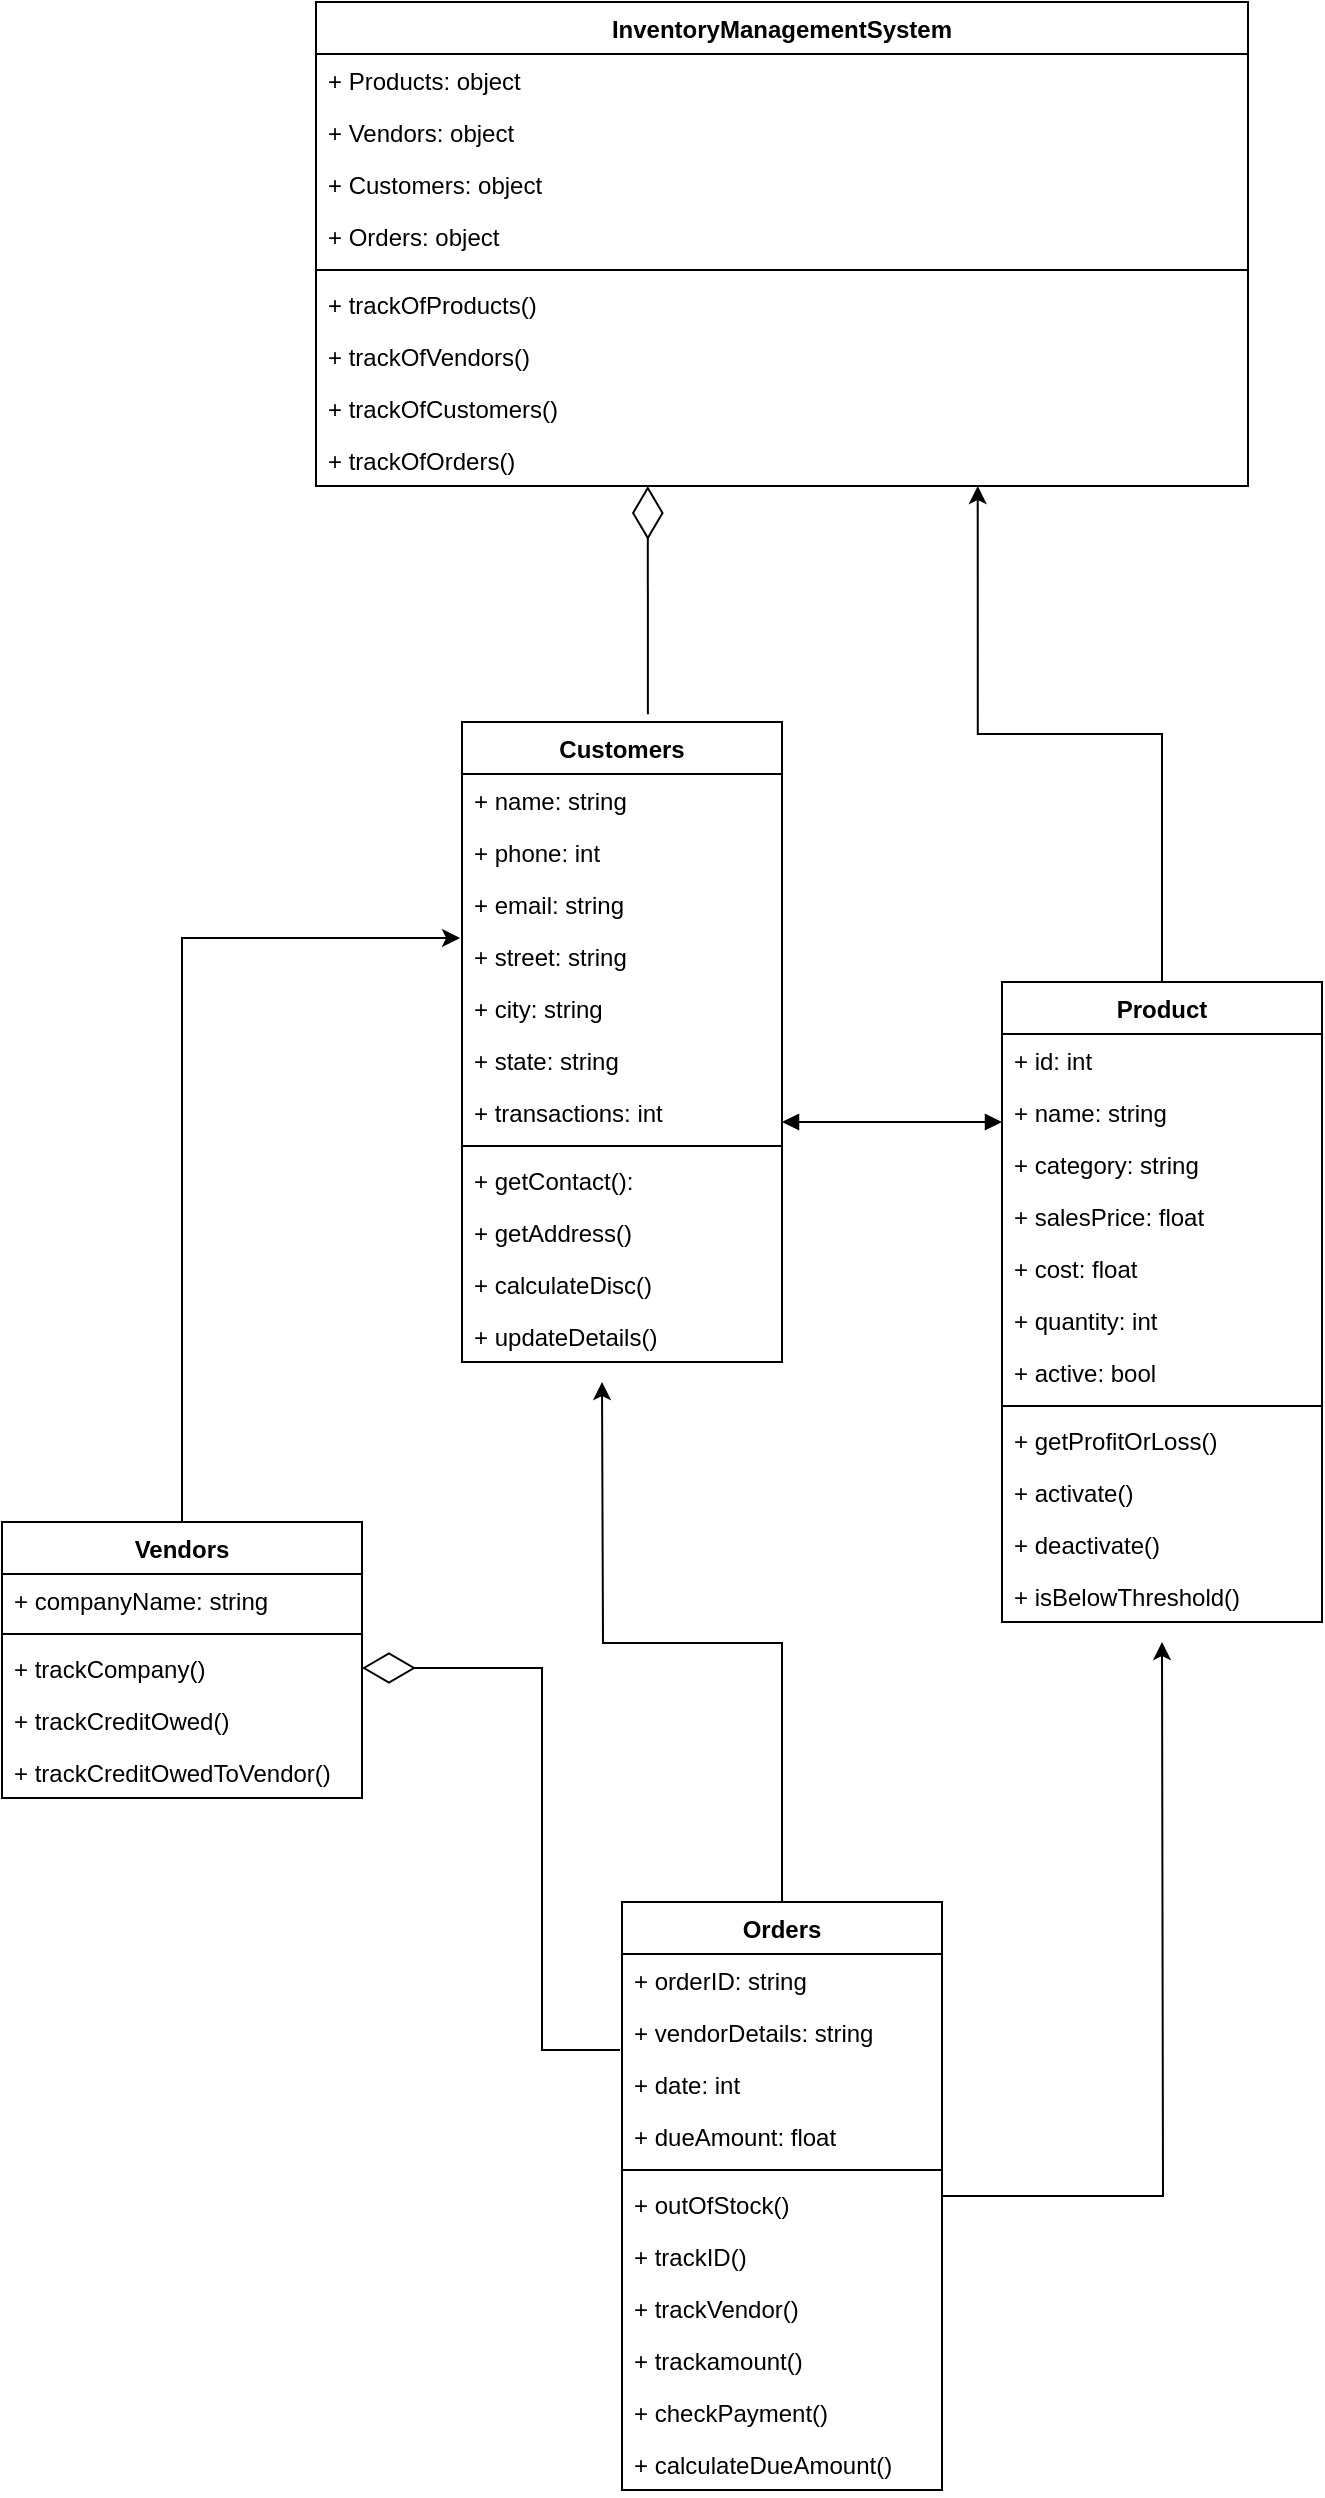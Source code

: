 <mxfile version="15.7.4" type="github">
  <diagram id="4TbU_epsyEHLMyrJDHha" name="Page-1">
    <mxGraphModel dx="868" dy="1651" grid="1" gridSize="10" guides="1" tooltips="1" connect="1" arrows="1" fold="1" page="1" pageScale="1" pageWidth="827" pageHeight="1169" math="0" shadow="0">
      <root>
        <mxCell id="0" />
        <mxCell id="1" parent="0" />
        <mxCell id="at3cq2nM4BJfjRinCHAx-1" value="Customers" style="swimlane;fontStyle=1;align=center;verticalAlign=top;childLayout=stackLayout;horizontal=1;startSize=26;horizontalStack=0;resizeParent=1;resizeParentMax=0;resizeLast=0;collapsible=1;marginBottom=0;" vertex="1" parent="1">
          <mxGeometry x="330" y="210" width="160" height="320" as="geometry" />
        </mxCell>
        <mxCell id="at3cq2nM4BJfjRinCHAx-2" value="+ name: string" style="text;strokeColor=none;fillColor=none;align=left;verticalAlign=top;spacingLeft=4;spacingRight=4;overflow=hidden;rotatable=0;points=[[0,0.5],[1,0.5]];portConstraint=eastwest;" vertex="1" parent="at3cq2nM4BJfjRinCHAx-1">
          <mxGeometry y="26" width="160" height="26" as="geometry" />
        </mxCell>
        <mxCell id="at3cq2nM4BJfjRinCHAx-21" value="+ phone: int" style="text;strokeColor=none;fillColor=none;align=left;verticalAlign=top;spacingLeft=4;spacingRight=4;overflow=hidden;rotatable=0;points=[[0,0.5],[1,0.5]];portConstraint=eastwest;" vertex="1" parent="at3cq2nM4BJfjRinCHAx-1">
          <mxGeometry y="52" width="160" height="26" as="geometry" />
        </mxCell>
        <mxCell id="at3cq2nM4BJfjRinCHAx-22" value="+ email: string" style="text;strokeColor=none;fillColor=none;align=left;verticalAlign=top;spacingLeft=4;spacingRight=4;overflow=hidden;rotatable=0;points=[[0,0.5],[1,0.5]];portConstraint=eastwest;" vertex="1" parent="at3cq2nM4BJfjRinCHAx-1">
          <mxGeometry y="78" width="160" height="26" as="geometry" />
        </mxCell>
        <mxCell id="at3cq2nM4BJfjRinCHAx-23" value="+ street: string" style="text;strokeColor=none;fillColor=none;align=left;verticalAlign=top;spacingLeft=4;spacingRight=4;overflow=hidden;rotatable=0;points=[[0,0.5],[1,0.5]];portConstraint=eastwest;" vertex="1" parent="at3cq2nM4BJfjRinCHAx-1">
          <mxGeometry y="104" width="160" height="26" as="geometry" />
        </mxCell>
        <mxCell id="at3cq2nM4BJfjRinCHAx-24" value="+ city: string" style="text;strokeColor=none;fillColor=none;align=left;verticalAlign=top;spacingLeft=4;spacingRight=4;overflow=hidden;rotatable=0;points=[[0,0.5],[1,0.5]];portConstraint=eastwest;" vertex="1" parent="at3cq2nM4BJfjRinCHAx-1">
          <mxGeometry y="130" width="160" height="26" as="geometry" />
        </mxCell>
        <mxCell id="at3cq2nM4BJfjRinCHAx-32" value="+ state: string" style="text;strokeColor=none;fillColor=none;align=left;verticalAlign=top;spacingLeft=4;spacingRight=4;overflow=hidden;rotatable=0;points=[[0,0.5],[1,0.5]];portConstraint=eastwest;" vertex="1" parent="at3cq2nM4BJfjRinCHAx-1">
          <mxGeometry y="156" width="160" height="26" as="geometry" />
        </mxCell>
        <mxCell id="at3cq2nM4BJfjRinCHAx-20" value="+ transactions: int" style="text;strokeColor=none;fillColor=none;align=left;verticalAlign=top;spacingLeft=4;spacingRight=4;overflow=hidden;rotatable=0;points=[[0,0.5],[1,0.5]];portConstraint=eastwest;" vertex="1" parent="at3cq2nM4BJfjRinCHAx-1">
          <mxGeometry y="182" width="160" height="26" as="geometry" />
        </mxCell>
        <mxCell id="at3cq2nM4BJfjRinCHAx-3" value="" style="line;strokeWidth=1;fillColor=none;align=left;verticalAlign=middle;spacingTop=-1;spacingLeft=3;spacingRight=3;rotatable=0;labelPosition=right;points=[];portConstraint=eastwest;" vertex="1" parent="at3cq2nM4BJfjRinCHAx-1">
          <mxGeometry y="208" width="160" height="8" as="geometry" />
        </mxCell>
        <mxCell id="at3cq2nM4BJfjRinCHAx-5" value="+ getContact():" style="text;strokeColor=none;fillColor=none;align=left;verticalAlign=top;spacingLeft=4;spacingRight=4;overflow=hidden;rotatable=0;points=[[0,0.5],[1,0.5]];portConstraint=eastwest;" vertex="1" parent="at3cq2nM4BJfjRinCHAx-1">
          <mxGeometry y="216" width="160" height="26" as="geometry" />
        </mxCell>
        <mxCell id="at3cq2nM4BJfjRinCHAx-25" value="+ getAddress()&#xa;" style="text;strokeColor=none;fillColor=none;align=left;verticalAlign=top;spacingLeft=4;spacingRight=4;overflow=hidden;rotatable=0;points=[[0,0.5],[1,0.5]];portConstraint=eastwest;" vertex="1" parent="at3cq2nM4BJfjRinCHAx-1">
          <mxGeometry y="242" width="160" height="26" as="geometry" />
        </mxCell>
        <mxCell id="at3cq2nM4BJfjRinCHAx-35" value="+ calculateDisc()" style="text;strokeColor=none;fillColor=none;align=left;verticalAlign=top;spacingLeft=4;spacingRight=4;overflow=hidden;rotatable=0;points=[[0,0.5],[1,0.5]];portConstraint=eastwest;" vertex="1" parent="at3cq2nM4BJfjRinCHAx-1">
          <mxGeometry y="268" width="160" height="26" as="geometry" />
        </mxCell>
        <mxCell id="at3cq2nM4BJfjRinCHAx-4" value="+ updateDetails()&#xa;" style="text;strokeColor=none;fillColor=none;align=left;verticalAlign=top;spacingLeft=4;spacingRight=4;overflow=hidden;rotatable=0;points=[[0,0.5],[1,0.5]];portConstraint=eastwest;" vertex="1" parent="at3cq2nM4BJfjRinCHAx-1">
          <mxGeometry y="294" width="160" height="26" as="geometry" />
        </mxCell>
        <mxCell id="at3cq2nM4BJfjRinCHAx-54" style="edgeStyle=orthogonalEdgeStyle;rounded=0;orthogonalLoop=1;jettySize=auto;html=1;exitX=0.5;exitY=0;exitDx=0;exitDy=0;entryX=0.71;entryY=1;entryDx=0;entryDy=0;entryPerimeter=0;" edge="1" parent="1" source="at3cq2nM4BJfjRinCHAx-7" target="at3cq2nM4BJfjRinCHAx-45">
          <mxGeometry relative="1" as="geometry">
            <mxPoint x="590" y="170" as="targetPoint" />
          </mxGeometry>
        </mxCell>
        <mxCell id="at3cq2nM4BJfjRinCHAx-7" value="Product" style="swimlane;fontStyle=1;align=center;verticalAlign=top;childLayout=stackLayout;horizontal=1;startSize=26;horizontalStack=0;resizeParent=1;resizeParentMax=0;resizeLast=0;collapsible=1;marginBottom=0;" vertex="1" parent="1">
          <mxGeometry x="600" y="340" width="160" height="320" as="geometry" />
        </mxCell>
        <mxCell id="at3cq2nM4BJfjRinCHAx-11" value="+ id: int" style="text;strokeColor=none;fillColor=none;align=left;verticalAlign=top;spacingLeft=4;spacingRight=4;overflow=hidden;rotatable=0;points=[[0,0.5],[1,0.5]];portConstraint=eastwest;" vertex="1" parent="at3cq2nM4BJfjRinCHAx-7">
          <mxGeometry y="26" width="160" height="26" as="geometry" />
        </mxCell>
        <mxCell id="at3cq2nM4BJfjRinCHAx-12" value="+ name: string" style="text;strokeColor=none;fillColor=none;align=left;verticalAlign=top;spacingLeft=4;spacingRight=4;overflow=hidden;rotatable=0;points=[[0,0.5],[1,0.5]];portConstraint=eastwest;" vertex="1" parent="at3cq2nM4BJfjRinCHAx-7">
          <mxGeometry y="52" width="160" height="26" as="geometry" />
        </mxCell>
        <mxCell id="at3cq2nM4BJfjRinCHAx-13" value="+ category: string" style="text;strokeColor=none;fillColor=none;align=left;verticalAlign=top;spacingLeft=4;spacingRight=4;overflow=hidden;rotatable=0;points=[[0,0.5],[1,0.5]];portConstraint=eastwest;" vertex="1" parent="at3cq2nM4BJfjRinCHAx-7">
          <mxGeometry y="78" width="160" height="26" as="geometry" />
        </mxCell>
        <mxCell id="at3cq2nM4BJfjRinCHAx-14" value="+ salesPrice: float" style="text;strokeColor=none;fillColor=none;align=left;verticalAlign=top;spacingLeft=4;spacingRight=4;overflow=hidden;rotatable=0;points=[[0,0.5],[1,0.5]];portConstraint=eastwest;" vertex="1" parent="at3cq2nM4BJfjRinCHAx-7">
          <mxGeometry y="104" width="160" height="26" as="geometry" />
        </mxCell>
        <mxCell id="at3cq2nM4BJfjRinCHAx-15" value="+ cost: float" style="text;strokeColor=none;fillColor=none;align=left;verticalAlign=top;spacingLeft=4;spacingRight=4;overflow=hidden;rotatable=0;points=[[0,0.5],[1,0.5]];portConstraint=eastwest;" vertex="1" parent="at3cq2nM4BJfjRinCHAx-7">
          <mxGeometry y="130" width="160" height="26" as="geometry" />
        </mxCell>
        <mxCell id="at3cq2nM4BJfjRinCHAx-16" value="+ quantity: int" style="text;strokeColor=none;fillColor=none;align=left;verticalAlign=top;spacingLeft=4;spacingRight=4;overflow=hidden;rotatable=0;points=[[0,0.5],[1,0.5]];portConstraint=eastwest;" vertex="1" parent="at3cq2nM4BJfjRinCHAx-7">
          <mxGeometry y="156" width="160" height="26" as="geometry" />
        </mxCell>
        <mxCell id="at3cq2nM4BJfjRinCHAx-8" value="+ active: bool" style="text;strokeColor=none;fillColor=none;align=left;verticalAlign=top;spacingLeft=4;spacingRight=4;overflow=hidden;rotatable=0;points=[[0,0.5],[1,0.5]];portConstraint=eastwest;" vertex="1" parent="at3cq2nM4BJfjRinCHAx-7">
          <mxGeometry y="182" width="160" height="26" as="geometry" />
        </mxCell>
        <mxCell id="at3cq2nM4BJfjRinCHAx-9" value="" style="line;strokeWidth=1;fillColor=none;align=left;verticalAlign=middle;spacingTop=-1;spacingLeft=3;spacingRight=3;rotatable=0;labelPosition=right;points=[];portConstraint=eastwest;" vertex="1" parent="at3cq2nM4BJfjRinCHAx-7">
          <mxGeometry y="208" width="160" height="8" as="geometry" />
        </mxCell>
        <mxCell id="at3cq2nM4BJfjRinCHAx-17" value="+ getProfitOrLoss()" style="text;strokeColor=none;fillColor=none;align=left;verticalAlign=top;spacingLeft=4;spacingRight=4;overflow=hidden;rotatable=0;points=[[0,0.5],[1,0.5]];portConstraint=eastwest;" vertex="1" parent="at3cq2nM4BJfjRinCHAx-7">
          <mxGeometry y="216" width="160" height="26" as="geometry" />
        </mxCell>
        <mxCell id="at3cq2nM4BJfjRinCHAx-18" value="+ activate()" style="text;strokeColor=none;fillColor=none;align=left;verticalAlign=top;spacingLeft=4;spacingRight=4;overflow=hidden;rotatable=0;points=[[0,0.5],[1,0.5]];portConstraint=eastwest;" vertex="1" parent="at3cq2nM4BJfjRinCHAx-7">
          <mxGeometry y="242" width="160" height="26" as="geometry" />
        </mxCell>
        <mxCell id="at3cq2nM4BJfjRinCHAx-19" value="+ deactivate()" style="text;strokeColor=none;fillColor=none;align=left;verticalAlign=top;spacingLeft=4;spacingRight=4;overflow=hidden;rotatable=0;points=[[0,0.5],[1,0.5]];portConstraint=eastwest;" vertex="1" parent="at3cq2nM4BJfjRinCHAx-7">
          <mxGeometry y="268" width="160" height="26" as="geometry" />
        </mxCell>
        <mxCell id="at3cq2nM4BJfjRinCHAx-10" value="+ isBelowThreshold()" style="text;strokeColor=none;fillColor=none;align=left;verticalAlign=top;spacingLeft=4;spacingRight=4;overflow=hidden;rotatable=0;points=[[0,0.5],[1,0.5]];portConstraint=eastwest;" vertex="1" parent="at3cq2nM4BJfjRinCHAx-7">
          <mxGeometry y="294" width="160" height="26" as="geometry" />
        </mxCell>
        <mxCell id="at3cq2nM4BJfjRinCHAx-31" style="edgeStyle=orthogonalEdgeStyle;rounded=0;orthogonalLoop=1;jettySize=auto;html=1;entryX=-0.006;entryY=0.154;entryDx=0;entryDy=0;entryPerimeter=0;" edge="1" parent="1" source="at3cq2nM4BJfjRinCHAx-26" target="at3cq2nM4BJfjRinCHAx-23">
          <mxGeometry relative="1" as="geometry" />
        </mxCell>
        <mxCell id="at3cq2nM4BJfjRinCHAx-26" value="Vendors" style="swimlane;fontStyle=1;align=center;verticalAlign=top;childLayout=stackLayout;horizontal=1;startSize=26;horizontalStack=0;resizeParent=1;resizeParentMax=0;resizeLast=0;collapsible=1;marginBottom=0;" vertex="1" parent="1">
          <mxGeometry x="100" y="610" width="180" height="138" as="geometry" />
        </mxCell>
        <mxCell id="at3cq2nM4BJfjRinCHAx-27" value="+ companyName: string" style="text;strokeColor=none;fillColor=none;align=left;verticalAlign=top;spacingLeft=4;spacingRight=4;overflow=hidden;rotatable=0;points=[[0,0.5],[1,0.5]];portConstraint=eastwest;" vertex="1" parent="at3cq2nM4BJfjRinCHAx-26">
          <mxGeometry y="26" width="180" height="26" as="geometry" />
        </mxCell>
        <mxCell id="at3cq2nM4BJfjRinCHAx-28" value="" style="line;strokeWidth=1;fillColor=none;align=left;verticalAlign=middle;spacingTop=-1;spacingLeft=3;spacingRight=3;rotatable=0;labelPosition=right;points=[];portConstraint=eastwest;" vertex="1" parent="at3cq2nM4BJfjRinCHAx-26">
          <mxGeometry y="52" width="180" height="8" as="geometry" />
        </mxCell>
        <mxCell id="at3cq2nM4BJfjRinCHAx-36" value="+ trackCompany()" style="text;strokeColor=none;fillColor=none;align=left;verticalAlign=top;spacingLeft=4;spacingRight=4;overflow=hidden;rotatable=0;points=[[0,0.5],[1,0.5]];portConstraint=eastwest;" vertex="1" parent="at3cq2nM4BJfjRinCHAx-26">
          <mxGeometry y="60" width="180" height="26" as="geometry" />
        </mxCell>
        <mxCell id="at3cq2nM4BJfjRinCHAx-29" value="+ trackCreditOwed()" style="text;strokeColor=none;fillColor=none;align=left;verticalAlign=top;spacingLeft=4;spacingRight=4;overflow=hidden;rotatable=0;points=[[0,0.5],[1,0.5]];portConstraint=eastwest;" vertex="1" parent="at3cq2nM4BJfjRinCHAx-26">
          <mxGeometry y="86" width="180" height="26" as="geometry" />
        </mxCell>
        <mxCell id="at3cq2nM4BJfjRinCHAx-37" value="+ trackCreditOwedToVendor()" style="text;strokeColor=none;fillColor=none;align=left;verticalAlign=top;spacingLeft=4;spacingRight=4;overflow=hidden;rotatable=0;points=[[0,0.5],[1,0.5]];portConstraint=eastwest;" vertex="1" parent="at3cq2nM4BJfjRinCHAx-26">
          <mxGeometry y="112" width="180" height="26" as="geometry" />
        </mxCell>
        <mxCell id="at3cq2nM4BJfjRinCHAx-53" style="edgeStyle=orthogonalEdgeStyle;rounded=0;orthogonalLoop=1;jettySize=auto;html=1;exitX=0.5;exitY=0;exitDx=0;exitDy=0;" edge="1" parent="1" source="at3cq2nM4BJfjRinCHAx-38">
          <mxGeometry relative="1" as="geometry">
            <mxPoint x="400" y="540" as="targetPoint" />
          </mxGeometry>
        </mxCell>
        <mxCell id="at3cq2nM4BJfjRinCHAx-56" style="edgeStyle=orthogonalEdgeStyle;rounded=0;orthogonalLoop=1;jettySize=auto;html=1;" edge="1" parent="1" source="at3cq2nM4BJfjRinCHAx-38">
          <mxGeometry relative="1" as="geometry">
            <mxPoint x="680" y="670" as="targetPoint" />
          </mxGeometry>
        </mxCell>
        <mxCell id="at3cq2nM4BJfjRinCHAx-38" value="Orders" style="swimlane;fontStyle=1;align=center;verticalAlign=top;childLayout=stackLayout;horizontal=1;startSize=26;horizontalStack=0;resizeParent=1;resizeParentMax=0;resizeLast=0;collapsible=1;marginBottom=0;" vertex="1" parent="1">
          <mxGeometry x="410" y="800" width="160" height="294" as="geometry" />
        </mxCell>
        <mxCell id="at3cq2nM4BJfjRinCHAx-61" value="+ orderID: string" style="text;strokeColor=none;fillColor=none;align=left;verticalAlign=top;spacingLeft=4;spacingRight=4;overflow=hidden;rotatable=0;points=[[0,0.5],[1,0.5]];portConstraint=eastwest;" vertex="1" parent="at3cq2nM4BJfjRinCHAx-38">
          <mxGeometry y="26" width="160" height="26" as="geometry" />
        </mxCell>
        <mxCell id="at3cq2nM4BJfjRinCHAx-39" value="+ vendorDetails: string" style="text;strokeColor=none;fillColor=none;align=left;verticalAlign=top;spacingLeft=4;spacingRight=4;overflow=hidden;rotatable=0;points=[[0,0.5],[1,0.5]];portConstraint=eastwest;" vertex="1" parent="at3cq2nM4BJfjRinCHAx-38">
          <mxGeometry y="52" width="160" height="26" as="geometry" />
        </mxCell>
        <mxCell id="at3cq2nM4BJfjRinCHAx-64" value="+ date: int" style="text;strokeColor=none;fillColor=none;align=left;verticalAlign=top;spacingLeft=4;spacingRight=4;overflow=hidden;rotatable=0;points=[[0,0.5],[1,0.5]];portConstraint=eastwest;" vertex="1" parent="at3cq2nM4BJfjRinCHAx-38">
          <mxGeometry y="78" width="160" height="26" as="geometry" />
        </mxCell>
        <mxCell id="at3cq2nM4BJfjRinCHAx-68" value="+ dueAmount: float" style="text;strokeColor=none;fillColor=none;align=left;verticalAlign=top;spacingLeft=4;spacingRight=4;overflow=hidden;rotatable=0;points=[[0,0.5],[1,0.5]];portConstraint=eastwest;" vertex="1" parent="at3cq2nM4BJfjRinCHAx-38">
          <mxGeometry y="104" width="160" height="26" as="geometry" />
        </mxCell>
        <mxCell id="at3cq2nM4BJfjRinCHAx-40" value="" style="line;strokeWidth=1;fillColor=none;align=left;verticalAlign=middle;spacingTop=-1;spacingLeft=3;spacingRight=3;rotatable=0;labelPosition=right;points=[];portConstraint=eastwest;" vertex="1" parent="at3cq2nM4BJfjRinCHAx-38">
          <mxGeometry y="130" width="160" height="8" as="geometry" />
        </mxCell>
        <mxCell id="at3cq2nM4BJfjRinCHAx-60" value="+ outOfStock()" style="text;strokeColor=none;fillColor=none;align=left;verticalAlign=top;spacingLeft=4;spacingRight=4;overflow=hidden;rotatable=0;points=[[0,0.5],[1,0.5]];portConstraint=eastwest;" vertex="1" parent="at3cq2nM4BJfjRinCHAx-38">
          <mxGeometry y="138" width="160" height="26" as="geometry" />
        </mxCell>
        <mxCell id="at3cq2nM4BJfjRinCHAx-62" value="+ trackID()" style="text;strokeColor=none;fillColor=none;align=left;verticalAlign=top;spacingLeft=4;spacingRight=4;overflow=hidden;rotatable=0;points=[[0,0.5],[1,0.5]];portConstraint=eastwest;" vertex="1" parent="at3cq2nM4BJfjRinCHAx-38">
          <mxGeometry y="164" width="160" height="26" as="geometry" />
        </mxCell>
        <mxCell id="at3cq2nM4BJfjRinCHAx-65" value="+ trackVendor()" style="text;strokeColor=none;fillColor=none;align=left;verticalAlign=top;spacingLeft=4;spacingRight=4;overflow=hidden;rotatable=0;points=[[0,0.5],[1,0.5]];portConstraint=eastwest;" vertex="1" parent="at3cq2nM4BJfjRinCHAx-38">
          <mxGeometry y="190" width="160" height="26" as="geometry" />
        </mxCell>
        <mxCell id="at3cq2nM4BJfjRinCHAx-66" value="+ trackamount()" style="text;strokeColor=none;fillColor=none;align=left;verticalAlign=top;spacingLeft=4;spacingRight=4;overflow=hidden;rotatable=0;points=[[0,0.5],[1,0.5]];portConstraint=eastwest;" vertex="1" parent="at3cq2nM4BJfjRinCHAx-38">
          <mxGeometry y="216" width="160" height="26" as="geometry" />
        </mxCell>
        <mxCell id="at3cq2nM4BJfjRinCHAx-67" value="+ checkPayment()" style="text;strokeColor=none;fillColor=none;align=left;verticalAlign=top;spacingLeft=4;spacingRight=4;overflow=hidden;rotatable=0;points=[[0,0.5],[1,0.5]];portConstraint=eastwest;" vertex="1" parent="at3cq2nM4BJfjRinCHAx-38">
          <mxGeometry y="242" width="160" height="26" as="geometry" />
        </mxCell>
        <mxCell id="at3cq2nM4BJfjRinCHAx-41" value="+ calculateDueAmount()" style="text;strokeColor=none;fillColor=none;align=left;verticalAlign=top;spacingLeft=4;spacingRight=4;overflow=hidden;rotatable=0;points=[[0,0.5],[1,0.5]];portConstraint=eastwest;" vertex="1" parent="at3cq2nM4BJfjRinCHAx-38">
          <mxGeometry y="268" width="160" height="26" as="geometry" />
        </mxCell>
        <mxCell id="at3cq2nM4BJfjRinCHAx-42" value="InventoryManagementSystem" style="swimlane;fontStyle=1;align=center;verticalAlign=top;childLayout=stackLayout;horizontal=1;startSize=26;horizontalStack=0;resizeParent=1;resizeParentMax=0;resizeLast=0;collapsible=1;marginBottom=0;" vertex="1" parent="1">
          <mxGeometry x="257" y="-150" width="466" height="242" as="geometry" />
        </mxCell>
        <mxCell id="at3cq2nM4BJfjRinCHAx-46" value="+ Products: object" style="text;strokeColor=none;fillColor=none;align=left;verticalAlign=top;spacingLeft=4;spacingRight=4;overflow=hidden;rotatable=0;points=[[0,0.5],[1,0.5]];portConstraint=eastwest;" vertex="1" parent="at3cq2nM4BJfjRinCHAx-42">
          <mxGeometry y="26" width="466" height="26" as="geometry" />
        </mxCell>
        <mxCell id="at3cq2nM4BJfjRinCHAx-47" value="+ Vendors: object" style="text;strokeColor=none;fillColor=none;align=left;verticalAlign=top;spacingLeft=4;spacingRight=4;overflow=hidden;rotatable=0;points=[[0,0.5],[1,0.5]];portConstraint=eastwest;" vertex="1" parent="at3cq2nM4BJfjRinCHAx-42">
          <mxGeometry y="52" width="466" height="26" as="geometry" />
        </mxCell>
        <mxCell id="at3cq2nM4BJfjRinCHAx-48" value="+ Customers: object" style="text;strokeColor=none;fillColor=none;align=left;verticalAlign=top;spacingLeft=4;spacingRight=4;overflow=hidden;rotatable=0;points=[[0,0.5],[1,0.5]];portConstraint=eastwest;" vertex="1" parent="at3cq2nM4BJfjRinCHAx-42">
          <mxGeometry y="78" width="466" height="26" as="geometry" />
        </mxCell>
        <mxCell id="at3cq2nM4BJfjRinCHAx-52" value="+ Orders: object" style="text;strokeColor=none;fillColor=none;align=left;verticalAlign=top;spacingLeft=4;spacingRight=4;overflow=hidden;rotatable=0;points=[[0,0.5],[1,0.5]];portConstraint=eastwest;" vertex="1" parent="at3cq2nM4BJfjRinCHAx-42">
          <mxGeometry y="104" width="466" height="26" as="geometry" />
        </mxCell>
        <mxCell id="at3cq2nM4BJfjRinCHAx-44" value="" style="line;strokeWidth=1;fillColor=none;align=left;verticalAlign=middle;spacingTop=-1;spacingLeft=3;spacingRight=3;rotatable=0;labelPosition=right;points=[];portConstraint=eastwest;" vertex="1" parent="at3cq2nM4BJfjRinCHAx-42">
          <mxGeometry y="130" width="466" height="8" as="geometry" />
        </mxCell>
        <mxCell id="at3cq2nM4BJfjRinCHAx-49" value="+ trackOfProducts()" style="text;strokeColor=none;fillColor=none;align=left;verticalAlign=top;spacingLeft=4;spacingRight=4;overflow=hidden;rotatable=0;points=[[0,0.5],[1,0.5]];portConstraint=eastwest;" vertex="1" parent="at3cq2nM4BJfjRinCHAx-42">
          <mxGeometry y="138" width="466" height="26" as="geometry" />
        </mxCell>
        <mxCell id="at3cq2nM4BJfjRinCHAx-50" value="+ trackOfVendors()" style="text;strokeColor=none;fillColor=none;align=left;verticalAlign=top;spacingLeft=4;spacingRight=4;overflow=hidden;rotatable=0;points=[[0,0.5],[1,0.5]];portConstraint=eastwest;" vertex="1" parent="at3cq2nM4BJfjRinCHAx-42">
          <mxGeometry y="164" width="466" height="26" as="geometry" />
        </mxCell>
        <mxCell id="at3cq2nM4BJfjRinCHAx-51" value="+ trackOfCustomers()" style="text;strokeColor=none;fillColor=none;align=left;verticalAlign=top;spacingLeft=4;spacingRight=4;overflow=hidden;rotatable=0;points=[[0,0.5],[1,0.5]];portConstraint=eastwest;" vertex="1" parent="at3cq2nM4BJfjRinCHAx-42">
          <mxGeometry y="190" width="466" height="26" as="geometry" />
        </mxCell>
        <mxCell id="at3cq2nM4BJfjRinCHAx-45" value="+ trackOfOrders()" style="text;strokeColor=none;fillColor=none;align=left;verticalAlign=top;spacingLeft=4;spacingRight=4;overflow=hidden;rotatable=0;points=[[0,0.5],[1,0.5]];portConstraint=eastwest;" vertex="1" parent="at3cq2nM4BJfjRinCHAx-42">
          <mxGeometry y="216" width="466" height="26" as="geometry" />
        </mxCell>
        <mxCell id="at3cq2nM4BJfjRinCHAx-55" value="" style="endArrow=block;startArrow=block;endFill=1;startFill=1;html=1;rounded=0;" edge="1" parent="1">
          <mxGeometry width="160" relative="1" as="geometry">
            <mxPoint x="490" y="410" as="sourcePoint" />
            <mxPoint x="600" y="410" as="targetPoint" />
          </mxGeometry>
        </mxCell>
        <mxCell id="at3cq2nM4BJfjRinCHAx-59" value="" style="endArrow=diamondThin;endFill=0;endSize=24;html=1;rounded=0;entryX=1;entryY=0.5;entryDx=0;entryDy=0;exitX=-0.006;exitY=0.846;exitDx=0;exitDy=0;exitPerimeter=0;" edge="1" parent="1" source="at3cq2nM4BJfjRinCHAx-39" target="at3cq2nM4BJfjRinCHAx-36">
          <mxGeometry width="160" relative="1" as="geometry">
            <mxPoint x="330" y="750" as="sourcePoint" />
            <mxPoint x="490" y="750" as="targetPoint" />
            <Array as="points">
              <mxPoint x="370" y="874" />
              <mxPoint x="370" y="848" />
              <mxPoint x="370" y="683" />
            </Array>
          </mxGeometry>
        </mxCell>
        <mxCell id="at3cq2nM4BJfjRinCHAx-69" value="" style="endArrow=diamondThin;endFill=0;endSize=24;html=1;rounded=0;exitX=0.581;exitY=-0.012;exitDx=0;exitDy=0;exitPerimeter=0;entryX=0.356;entryY=1;entryDx=0;entryDy=0;entryPerimeter=0;" edge="1" parent="1" source="at3cq2nM4BJfjRinCHAx-1" target="at3cq2nM4BJfjRinCHAx-45">
          <mxGeometry width="160" relative="1" as="geometry">
            <mxPoint x="330" y="100" as="sourcePoint" />
            <mxPoint x="423" y="100" as="targetPoint" />
          </mxGeometry>
        </mxCell>
      </root>
    </mxGraphModel>
  </diagram>
</mxfile>
